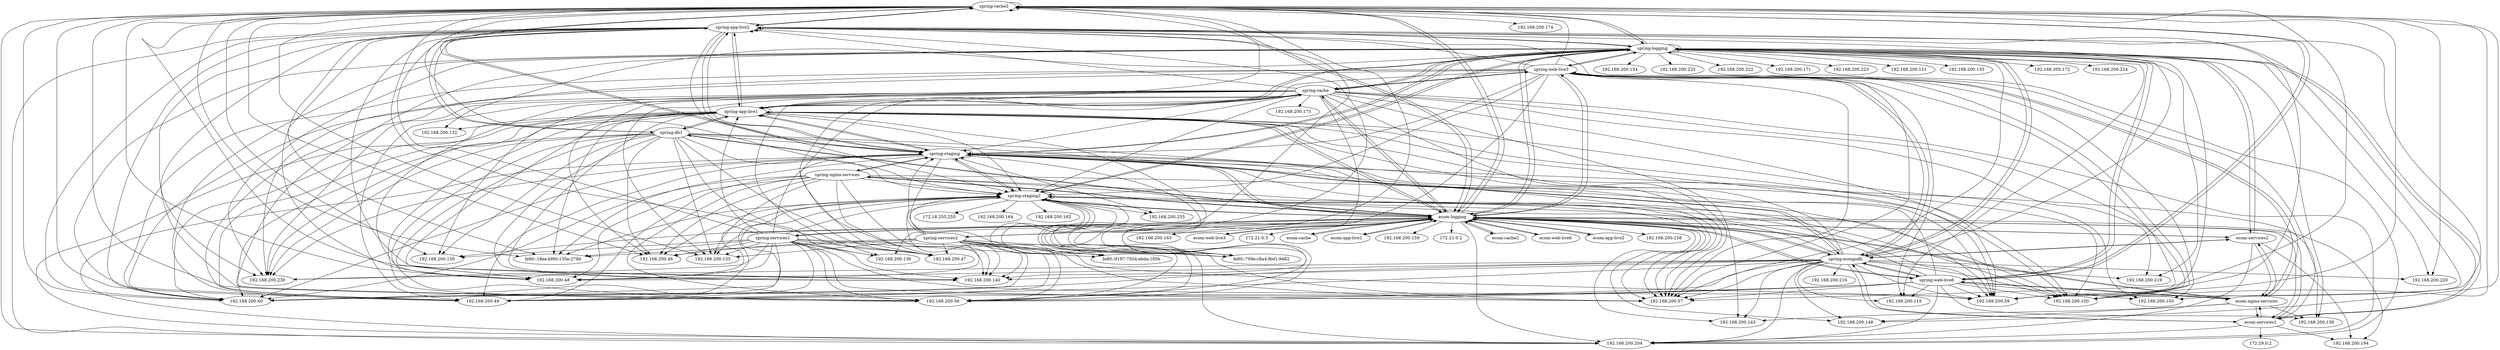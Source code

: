 digraph {
    "6075cc26-5b1b-5f01-f0d8-2a78e139a0d2" [label="spring-cache2"];
    "3f47d593-d7e9-3cfe-9c20-2cbab6d4ee9f" [label="192.168.200.56"];
    "2b09a772-335d-d36b-1cfb-eb75f6c9bea1" [label="spring-app-live2"];
    "f006190f-2fe3-325d-b476-b8f8fcc2a565" [label="192.168.200.255"];
    "51779e09-b9f4-39f8-bdac-6ef70457a9db" [label="fe80::709e:c8a4:fbd1:9482"];
    "45f247d9-44ab-3b7e-bf03-d08d8a673820" [label="192.168.200.48"];
    "28e9f9f4-c9ec-7448-d591-f8fce34086ce" [label="spring-db1"];
    "35b2b94f-41f9-c120-8852-af0665d5b628" [label="spring-cache"];
    "db6f54b2-4997-3991-a6a7-5755e1830d87" [label="192.168.200.136"];
    "8a9cc2d1-bbe3-316e-954d-95e38631147b" [label="192.168.200.172"];
    "f39bf82f-2b3a-38af-80a3-bf1d612bdae2" [label="192.168.200.163"];
    "1274322e-0e34-326b-b412-c089ebb69df5" [label="192.168.200.194"];
    "0add42fd-d09b-13ad-62d0-9d7edf87e7b1" [label="spring-app-live1"];
    "55faca59-16af-34b8-9f0d-882b6531e82d" [label="spring-staging"];
    "c0a8b7dd-cff6-32a8-9897-cbd8832ccf4b" [label="192.168.200.224"];
    "eed02bb4-4409-394d-8b1e-e832e737f578" [label="192.168.200.59"];
    "76ae7be1-8fe5-3a5c-8212-9d4e0dbf5d04" [label="192.168.200.220"];
    "d9bfd1dd-32bf-326a-9de5-ab421346b284" [label="192.168.200.158"];
    "2e36462f-bdd5-3e9e-84e8-c313a4b36397" [label="192.168.200.216"];
    "8834e33c-7196-3992-9756-02672efa0656" [label="192.168.200.57"];
    "f01075a6-a8d8-3618-b8a5-6f6d38087a03" [label="192.168.200.47"];
    "a5a0f816-8cb2-a634-9dc5-6d28dbbef6e3" [label="spring-staging2"];
    "0364c170-4fe9-3125-9787-7a5de7f885a7" [label="192.168.200.204"];
    "dda70a41-0ee2-8e2c-dc15-1a12cd46b7e4" [label="ecom-app-live1"];
    "3509c6bc-b535-a72a-2bc1-f5b585e03063" [label="ecom-cache2"];
    "a819486e-9104-3a88-92e8-8cd3b5cebf12" [label="192.168.200.154"];
    "fd4760d6-baa4-3b27-3bf0-a83174eb5014" [label="spring-web-live6"];
    "d416fa7d-edef-ded2-5074-3244110a5a3d" [label="spring-mongodb"];
    "1c9684d1-cb83-501e-63da-9077e9868a98" [label="spring-services1"];
    "a8b0d58e-1f3d-3d1b-aeef-ee936e6fb28f" [label="192.168.200.100"];
    "e7e0b4f4-6f9d-3794-b3ea-ead7714b5ef5" [label="192.168.200.219"];
    "f336e47b-3756-3659-92a3-397cc96ea59a" [label="172.18.255.255"];
    "5265506b-9df4-3e53-a20b-1a9c33077515" [label="192.168.200.139"];
    "7322758a-2faa-3a7c-bb3a-02b61890f21d" [label="192.168.200.225"];
    "8f5d62ad-fb4f-3cec-af37-0380220ce519" [label="192.168.200.143"];
    "fac11ebb-ad0e-3fc9-87ee-3fd15cfd563b" [label="192.168.200.132"];
    "71d66f34-2bc1-7853-bc9d-0ee87a963264" [label="ecom-web-live6"];
    "0ead0515-5d04-9c5a-9a8d-9724d34882ee" [label="ecom-app-live2"];
    "0ce6cf0b-fe90-35aa-8f77-c1c4bb4454e7" [label="192.168.200.153"];
    "045c74d2-e4f6-6c5d-76fa-a55a3b23be6e" [label="ecom-logging"];
    "e58f73a4-e838-3714-bdf5-902c3be7314f" [label="192.168.200.165"];
    "57c7a022-d777-389a-9545-a67afce9a109" [label="192.168.200.60"];
    "cfb383ee-a284-3103-9979-9c938d2d5184" [label="192.168.200.148"];
    "88244319-ae34-35f7-9021-669952dd9bea" [label="192.168.200.164"];
    "78334682-0244-2adb-6cf2-c243717a3f58" [label="ecom-web-live3"];
    "55fb1cca-a892-30d6-9cbd-fe2ba8961768" [label="192.168.200.105"];
    "2000044d-80c2-fb2f-80a7-30345cea90ff" [label="ecom-services1"];
    "4b7b2204-3c2e-37f8-9b54-d3f35481c90a" [label="192.168.200.140"];
    "a7f47c94-4fa9-3faf-9e48-e0d34bb85ddb" [label="172.21.0.3"];
    "5249aa3e-6d2c-3c87-bd87-eb8a06975813" [label="192.168.200.174"];
    "b110d228-d4c9-667b-c4da-913425b25175" [label="ecom-nginx-services"];
    "c30cd8c9-67c9-3dd2-900c-b46992d98836" [label="192.168.200.222"];
    "d35fe401-f8fc-351f-8a97-14dc3aec899f" [label="192.168.200.173"];
    "31e67c3f-5ae3-3957-8b4a-fc35f3687472" [label="192.168.200.171"];
    "18baf6fc-da70-364f-b75f-471c209db24a" [label="192.168.200.115"];
    "db2c8a48-f6c9-35dc-a917-d27a36bdf498" [label="192.168.200.49"];
    "f6541cc6-8eea-8e2c-d40b-959e18660923" [label="ecom-cache"];
    "2115a1b7-8e36-3a13-a8f8-e38cc6b40c17" [label="fe80::18ee:bf60:135e:278d"];
    "40b13e86-8d85-816d-bbe4-09d223eaf94c" [label="spring-nginx-services"];
    "eebbdbb0-1fdc-7802-8b35-6a5f84699eb5" [label="ecom-services2"];
    "98bc86ae-6dd9-05a0-4119-851e82b84dc2" [label="spring-services2"];
    "31952f38-f6e8-3050-ba22-0de5999a3d76" [label="fe80::9197:7504:ebda:165b"];
    "3426a5be-3ecc-34e3-9ef2-46a169b62782" [label="192.168.200.230"];
    "49b7082d-2dbe-3b97-967f-f87b74a8efc3" [label="192.168.200.223"];
    "5397ac9e-88cd-38d8-ba05-86632c15e05c" [label="192.168.200.151"];
    "f9a93ece-2216-35c8-8a17-a9e245485036" [label="192.168.200.46"];
    "3e89db3d-a960-3119-966a-86502b03cab5" [label="192.168.200.150"];
    "2c68de9a-cfd6-378f-94a9-60e59ace30ea" [label="192.168.200.159"];
    "c2c03682-835a-3dc4-ab28-92a43c7e6c6a" [label="192.168.200.135"];
    "fda7ecc9-eb5f-002d-2d11-eb4ab88ef9e4" [label="spring-logging"];
    "14e7d873-fb5d-3f36-87da-beb93ffa1169" [label="172.29.0.2"];
    "2c22b189-ed70-9ad1-b758-54bd5b1aef4b" [label="spring-web-live3"];
    "db31c3b0-ccbb-3c57-9162-c99c54a68c08" [label="172.21.0.2"];
    "2c22b189-ed70-9ad1-b758-54bd5b1aef4b" -> "a8b0d58e-1f3d-3d1b-aeef-ee936e6fb28f";
    "35b2b94f-41f9-c120-8852-af0665d5b628" -> "a8b0d58e-1f3d-3d1b-aeef-ee936e6fb28f";
    "045c74d2-e4f6-6c5d-76fa-a55a3b23be6e" -> "1c9684d1-cb83-501e-63da-9077e9868a98";
    "045c74d2-e4f6-6c5d-76fa-a55a3b23be6e" -> "55faca59-16af-34b8-9f0d-882b6531e82d";
    "fd4760d6-baa4-3b27-3bf0-a83174eb5014" -> "eed02bb4-4409-394d-8b1e-e832e737f578";
    "98bc86ae-6dd9-05a0-4119-851e82b84dc2" -> "51779e09-b9f4-39f8-bdac-6ef70457a9db";
    "d416fa7d-edef-ded2-5074-3244110a5a3d" -> "cfb383ee-a284-3103-9979-9c938d2d5184";
    "2c22b189-ed70-9ad1-b758-54bd5b1aef4b" -> "57c7a022-d777-389a-9545-a67afce9a109";
    "40b13e86-8d85-816d-bbe4-09d223eaf94c" -> "a8b0d58e-1f3d-3d1b-aeef-ee936e6fb28f";
    "6075cc26-5b1b-5f01-f0d8-2a78e139a0d2" -> "4b7b2204-3c2e-37f8-9b54-d3f35481c90a";
    "2c22b189-ed70-9ad1-b758-54bd5b1aef4b" -> "b110d228-d4c9-667b-c4da-913425b25175";
    "a5a0f816-8cb2-a634-9dc5-6d28dbbef6e3" -> "57c7a022-d777-389a-9545-a67afce9a109";
    "0add42fd-d09b-13ad-62d0-9d7edf87e7b1" -> "fac11ebb-ad0e-3fc9-87ee-3fd15cfd563b";
    "045c74d2-e4f6-6c5d-76fa-a55a3b23be6e" -> "fd4760d6-baa4-3b27-3bf0-a83174eb5014";
    "2000044d-80c2-fb2f-80a7-30345cea90ff" -> "fda7ecc9-eb5f-002d-2d11-eb4ab88ef9e4";
    "d416fa7d-edef-ded2-5074-3244110a5a3d" -> "a8b0d58e-1f3d-3d1b-aeef-ee936e6fb28f";
    "1c9684d1-cb83-501e-63da-9077e9868a98" -> "0add42fd-d09b-13ad-62d0-9d7edf87e7b1";
    "a5a0f816-8cb2-a634-9dc5-6d28dbbef6e3" -> "31952f38-f6e8-3050-ba22-0de5999a3d76";
    "d416fa7d-edef-ded2-5074-3244110a5a3d" -> "045c74d2-e4f6-6c5d-76fa-a55a3b23be6e";
    "98bc86ae-6dd9-05a0-4119-851e82b84dc2" -> "2115a1b7-8e36-3a13-a8f8-e38cc6b40c17";
    "0add42fd-d09b-13ad-62d0-9d7edf87e7b1" -> "28e9f9f4-c9ec-7448-d591-f8fce34086ce";
    "fda7ecc9-eb5f-002d-2d11-eb4ab88ef9e4" -> "fda7ecc9-eb5f-002d-2d11-eb4ab88ef9e4";
    "fda7ecc9-eb5f-002d-2d11-eb4ab88ef9e4" -> "d416fa7d-edef-ded2-5074-3244110a5a3d";
    "98bc86ae-6dd9-05a0-4119-851e82b84dc2" -> "0ce6cf0b-fe90-35aa-8f77-c1c4bb4454e7";
    "0add42fd-d09b-13ad-62d0-9d7edf87e7b1" -> "8834e33c-7196-3992-9756-02672efa0656";
    "fd4760d6-baa4-3b27-3bf0-a83174eb5014" -> "a5a0f816-8cb2-a634-9dc5-6d28dbbef6e3";
    "a5a0f816-8cb2-a634-9dc5-6d28dbbef6e3" -> "0364c170-4fe9-3125-9787-7a5de7f885a7";
    "045c74d2-e4f6-6c5d-76fa-a55a3b23be6e" -> "3509c6bc-b535-a72a-2bc1-f5b585e03063";
    "35b2b94f-41f9-c120-8852-af0665d5b628" -> "2b09a772-335d-d36b-1cfb-eb75f6c9bea1";
    "d416fa7d-edef-ded2-5074-3244110a5a3d" -> "2e36462f-bdd5-3e9e-84e8-c313a4b36397";
    "fda7ecc9-eb5f-002d-2d11-eb4ab88ef9e4" -> "fac11ebb-ad0e-3fc9-87ee-3fd15cfd563b";
    "40b13e86-8d85-816d-bbe4-09d223eaf94c" -> "57c7a022-d777-389a-9545-a67afce9a109";
    "6075cc26-5b1b-5f01-f0d8-2a78e139a0d2" -> "0ce6cf0b-fe90-35aa-8f77-c1c4bb4454e7";
    "045c74d2-e4f6-6c5d-76fa-a55a3b23be6e" -> "2c68de9a-cfd6-378f-94a9-60e59ace30ea";
    "d416fa7d-edef-ded2-5074-3244110a5a3d" -> "8834e33c-7196-3992-9756-02672efa0656";
    "28e9f9f4-c9ec-7448-d591-f8fce34086ce" -> "4b7b2204-3c2e-37f8-9b54-d3f35481c90a";
    "045c74d2-e4f6-6c5d-76fa-a55a3b23be6e" -> "db31c3b0-ccbb-3c57-9162-c99c54a68c08";
    "1c9684d1-cb83-501e-63da-9077e9868a98" -> "3f47d593-d7e9-3cfe-9c20-2cbab6d4ee9f";
    "35b2b94f-41f9-c120-8852-af0665d5b628" -> "db2c8a48-f6c9-35dc-a917-d27a36bdf498";
    "28e9f9f4-c9ec-7448-d591-f8fce34086ce" -> "57c7a022-d777-389a-9545-a67afce9a109";
    "fd4760d6-baa4-3b27-3bf0-a83174eb5014" -> "6075cc26-5b1b-5f01-f0d8-2a78e139a0d2";
    "28e9f9f4-c9ec-7448-d591-f8fce34086ce" -> "a5a0f816-8cb2-a634-9dc5-6d28dbbef6e3";
    "55faca59-16af-34b8-9f0d-882b6531e82d" -> "2b09a772-335d-d36b-1cfb-eb75f6c9bea1";
    "2b09a772-335d-d36b-1cfb-eb75f6c9bea1" -> "45f247d9-44ab-3b7e-bf03-d08d8a673820";
    "98bc86ae-6dd9-05a0-4119-851e82b84dc2" -> "db2c8a48-f6c9-35dc-a917-d27a36bdf498";
    "55faca59-16af-34b8-9f0d-882b6531e82d" -> "eed02bb4-4409-394d-8b1e-e832e737f578";
    "55faca59-16af-34b8-9f0d-882b6531e82d" -> "0add42fd-d09b-13ad-62d0-9d7edf87e7b1";
    "b110d228-d4c9-667b-c4da-913425b25175" -> "eebbdbb0-1fdc-7802-8b35-6a5f84699eb5";
    "2000044d-80c2-fb2f-80a7-30345cea90ff" -> "b110d228-d4c9-667b-c4da-913425b25175";
    "55faca59-16af-34b8-9f0d-882b6531e82d" -> "045c74d2-e4f6-6c5d-76fa-a55a3b23be6e";
    "2c22b189-ed70-9ad1-b758-54bd5b1aef4b" -> "18baf6fc-da70-364f-b75f-471c209db24a";
    "fda7ecc9-eb5f-002d-2d11-eb4ab88ef9e4" -> "55faca59-16af-34b8-9f0d-882b6531e82d";
    "2b09a772-335d-d36b-1cfb-eb75f6c9bea1" -> "2b09a772-335d-d36b-1cfb-eb75f6c9bea1";
    "55faca59-16af-34b8-9f0d-882b6531e82d" -> "a5a0f816-8cb2-a634-9dc5-6d28dbbef6e3";
    "55faca59-16af-34b8-9f0d-882b6531e82d" -> "d416fa7d-edef-ded2-5074-3244110a5a3d";
    "fda7ecc9-eb5f-002d-2d11-eb4ab88ef9e4" -> "31e67c3f-5ae3-3957-8b4a-fc35f3687472";
    "55faca59-16af-34b8-9f0d-882b6531e82d" -> "2000044d-80c2-fb2f-80a7-30345cea90ff";
    "35b2b94f-41f9-c120-8852-af0665d5b628" -> "d35fe401-f8fc-351f-8a97-14dc3aec899f";
    "2c22b189-ed70-9ad1-b758-54bd5b1aef4b" -> "35b2b94f-41f9-c120-8852-af0665d5b628";
    "fd4760d6-baa4-3b27-3bf0-a83174eb5014" -> "b110d228-d4c9-667b-c4da-913425b25175";
    "2b09a772-335d-d36b-1cfb-eb75f6c9bea1" -> "0364c170-4fe9-3125-9787-7a5de7f885a7";
    "35b2b94f-41f9-c120-8852-af0665d5b628" -> "a5a0f816-8cb2-a634-9dc5-6d28dbbef6e3";
    "fda7ecc9-eb5f-002d-2d11-eb4ab88ef9e4" -> "fd4760d6-baa4-3b27-3bf0-a83174eb5014";
    "a5a0f816-8cb2-a634-9dc5-6d28dbbef6e3" -> "fda7ecc9-eb5f-002d-2d11-eb4ab88ef9e4";
    "0add42fd-d09b-13ad-62d0-9d7edf87e7b1" -> "0364c170-4fe9-3125-9787-7a5de7f885a7";
    "28e9f9f4-c9ec-7448-d591-f8fce34086ce" -> "3426a5be-3ecc-34e3-9ef2-46a169b62782";
    "2b09a772-335d-d36b-1cfb-eb75f6c9bea1" -> "2115a1b7-8e36-3a13-a8f8-e38cc6b40c17";
    "78334682-0244-2adb-6cf2-c243717a3f58" -> "045c74d2-e4f6-6c5d-76fa-a55a3b23be6e";
    "6075cc26-5b1b-5f01-f0d8-2a78e139a0d2" -> "2b09a772-335d-d36b-1cfb-eb75f6c9bea1";
    "fda7ecc9-eb5f-002d-2d11-eb4ab88ef9e4" -> "5397ac9e-88cd-38d8-ba05-86632c15e05c";
    "2c22b189-ed70-9ad1-b758-54bd5b1aef4b" -> "6075cc26-5b1b-5f01-f0d8-2a78e139a0d2";
    "6075cc26-5b1b-5f01-f0d8-2a78e139a0d2" -> "5249aa3e-6d2c-3c87-bd87-eb8a06975813";
    "55faca59-16af-34b8-9f0d-882b6531e82d" -> "6075cc26-5b1b-5f01-f0d8-2a78e139a0d2";
    "fd4760d6-baa4-3b27-3bf0-a83174eb5014" -> "045c74d2-e4f6-6c5d-76fa-a55a3b23be6e";
    "2b09a772-335d-d36b-1cfb-eb75f6c9bea1" -> "6075cc26-5b1b-5f01-f0d8-2a78e139a0d2";
    "2b09a772-335d-d36b-1cfb-eb75f6c9bea1" -> "db2c8a48-f6c9-35dc-a917-d27a36bdf498";
    "fd4760d6-baa4-3b27-3bf0-a83174eb5014" -> "a8b0d58e-1f3d-3d1b-aeef-ee936e6fb28f";
    "1c9684d1-cb83-501e-63da-9077e9868a98" -> "2115a1b7-8e36-3a13-a8f8-e38cc6b40c17";
    "d416fa7d-edef-ded2-5074-3244110a5a3d" -> "4b7b2204-3c2e-37f8-9b54-d3f35481c90a";
    "eebbdbb0-1fdc-7802-8b35-6a5f84699eb5" -> "1274322e-0e34-326b-b412-c089ebb69df5";
    "1c9684d1-cb83-501e-63da-9077e9868a98" -> "0ce6cf0b-fe90-35aa-8f77-c1c4bb4454e7";
    "a5a0f816-8cb2-a634-9dc5-6d28dbbef6e3" -> "88244319-ae34-35f7-9021-669952dd9bea";
    "fda7ecc9-eb5f-002d-2d11-eb4ab88ef9e4" -> "6075cc26-5b1b-5f01-f0d8-2a78e139a0d2";
    "2000044d-80c2-fb2f-80a7-30345cea90ff" -> "0364c170-4fe9-3125-9787-7a5de7f885a7";
    "35b2b94f-41f9-c120-8852-af0665d5b628" -> "e7e0b4f4-6f9d-3794-b3ea-ead7714b5ef5";
    "1c9684d1-cb83-501e-63da-9077e9868a98" -> "4b7b2204-3c2e-37f8-9b54-d3f35481c90a";
    "40b13e86-8d85-816d-bbe4-09d223eaf94c" -> "f01075a6-a8d8-3618-b8a5-6f6d38087a03";
    "d416fa7d-edef-ded2-5074-3244110a5a3d" -> "a5a0f816-8cb2-a634-9dc5-6d28dbbef6e3";
    "045c74d2-e4f6-6c5d-76fa-a55a3b23be6e" -> "0ead0515-5d04-9c5a-9a8d-9724d34882ee";
    "35b2b94f-41f9-c120-8852-af0665d5b628" -> "f9a93ece-2216-35c8-8a17-a9e245485036";
    "d416fa7d-edef-ded2-5074-3244110a5a3d" -> "3426a5be-3ecc-34e3-9ef2-46a169b62782";
    "6075cc26-5b1b-5f01-f0d8-2a78e139a0d2" -> "f9a93ece-2216-35c8-8a17-a9e245485036";
    "0add42fd-d09b-13ad-62d0-9d7edf87e7b1" -> "55faca59-16af-34b8-9f0d-882b6531e82d";
    "2c22b189-ed70-9ad1-b758-54bd5b1aef4b" -> "eed02bb4-4409-394d-8b1e-e832e737f578";
    "98bc86ae-6dd9-05a0-4119-851e82b84dc2" -> "3f47d593-d7e9-3cfe-9c20-2cbab6d4ee9f";
    "35b2b94f-41f9-c120-8852-af0665d5b628" -> "3426a5be-3ecc-34e3-9ef2-46a169b62782";
    "fd4760d6-baa4-3b27-3bf0-a83174eb5014" -> "fda7ecc9-eb5f-002d-2d11-eb4ab88ef9e4";
    "55faca59-16af-34b8-9f0d-882b6531e82d" -> "fda7ecc9-eb5f-002d-2d11-eb4ab88ef9e4";
    "28e9f9f4-c9ec-7448-d591-f8fce34086ce" -> "0ce6cf0b-fe90-35aa-8f77-c1c4bb4454e7";
    "28e9f9f4-c9ec-7448-d591-f8fce34086ce" -> "f9a93ece-2216-35c8-8a17-a9e245485036";
    "045c74d2-e4f6-6c5d-76fa-a55a3b23be6e" -> "28e9f9f4-c9ec-7448-d591-f8fce34086ce";
    "55faca59-16af-34b8-9f0d-882b6531e82d" -> "f006190f-2fe3-325d-b476-b8f8fcc2a565";
    "2000044d-80c2-fb2f-80a7-30345cea90ff" -> "1274322e-0e34-326b-b412-c089ebb69df5";
    "2b09a772-335d-d36b-1cfb-eb75f6c9bea1" -> "57c7a022-d777-389a-9545-a67afce9a109";
    "2b09a772-335d-d36b-1cfb-eb75f6c9bea1" -> "55faca59-16af-34b8-9f0d-882b6531e82d";
    "d416fa7d-edef-ded2-5074-3244110a5a3d" -> "0364c170-4fe9-3125-9787-7a5de7f885a7";
    "d416fa7d-edef-ded2-5074-3244110a5a3d" -> "57c7a022-d777-389a-9545-a67afce9a109";
    "a5a0f816-8cb2-a634-9dc5-6d28dbbef6e3" -> "f9a93ece-2216-35c8-8a17-a9e245485036";
    "35b2b94f-41f9-c120-8852-af0665d5b628" -> "2c22b189-ed70-9ad1-b758-54bd5b1aef4b";
    "1c9684d1-cb83-501e-63da-9077e9868a98" -> "a5a0f816-8cb2-a634-9dc5-6d28dbbef6e3";
    "fda7ecc9-eb5f-002d-2d11-eb4ab88ef9e4" -> "2000044d-80c2-fb2f-80a7-30345cea90ff";
    "6075cc26-5b1b-5f01-f0d8-2a78e139a0d2" -> "3e89db3d-a960-3119-966a-86502b03cab5";
    "40b13e86-8d85-816d-bbe4-09d223eaf94c" -> "045c74d2-e4f6-6c5d-76fa-a55a3b23be6e";
    "a5a0f816-8cb2-a634-9dc5-6d28dbbef6e3" -> "51779e09-b9f4-39f8-bdac-6ef70457a9db";
    "d416fa7d-edef-ded2-5074-3244110a5a3d" -> "fda7ecc9-eb5f-002d-2d11-eb4ab88ef9e4";
    "dda70a41-0ee2-8e2c-dc15-1a12cd46b7e4" -> "045c74d2-e4f6-6c5d-76fa-a55a3b23be6e";
    "55faca59-16af-34b8-9f0d-882b6531e82d" -> "0364c170-4fe9-3125-9787-7a5de7f885a7";
    "a5a0f816-8cb2-a634-9dc5-6d28dbbef6e3" -> "45f247d9-44ab-3b7e-bf03-d08d8a673820";
    "1c9684d1-cb83-501e-63da-9077e9868a98" -> "8834e33c-7196-3992-9756-02672efa0656";
    "1c9684d1-cb83-501e-63da-9077e9868a98" -> "2b09a772-335d-d36b-1cfb-eb75f6c9bea1";
    "d416fa7d-edef-ded2-5074-3244110a5a3d" -> "2000044d-80c2-fb2f-80a7-30345cea90ff";
    "40b13e86-8d85-816d-bbe4-09d223eaf94c" -> "3f47d593-d7e9-3cfe-9c20-2cbab6d4ee9f";
    "0add42fd-d09b-13ad-62d0-9d7edf87e7b1" -> "35b2b94f-41f9-c120-8852-af0665d5b628";
    "6075cc26-5b1b-5f01-f0d8-2a78e139a0d2" -> "55faca59-16af-34b8-9f0d-882b6531e82d";
    "98bc86ae-6dd9-05a0-4119-851e82b84dc2" -> "eed02bb4-4409-394d-8b1e-e832e737f578";
    "fd4760d6-baa4-3b27-3bf0-a83174eb5014" -> "18baf6fc-da70-364f-b75f-471c209db24a";
    "98bc86ae-6dd9-05a0-4119-851e82b84dc2" -> "4b7b2204-3c2e-37f8-9b54-d3f35481c90a";
    "2c22b189-ed70-9ad1-b758-54bd5b1aef4b" -> "a5a0f816-8cb2-a634-9dc5-6d28dbbef6e3";
    "1c9684d1-cb83-501e-63da-9077e9868a98" -> "51779e09-b9f4-39f8-bdac-6ef70457a9db";
    "1c9684d1-cb83-501e-63da-9077e9868a98" -> "45f247d9-44ab-3b7e-bf03-d08d8a673820";
    "40b13e86-8d85-816d-bbe4-09d223eaf94c" -> "0ce6cf0b-fe90-35aa-8f77-c1c4bb4454e7";
    "fd4760d6-baa4-3b27-3bf0-a83174eb5014" -> "d416fa7d-edef-ded2-5074-3244110a5a3d";
    "2c22b189-ed70-9ad1-b758-54bd5b1aef4b" -> "045c74d2-e4f6-6c5d-76fa-a55a3b23be6e";
    "35b2b94f-41f9-c120-8852-af0665d5b628" -> "045c74d2-e4f6-6c5d-76fa-a55a3b23be6e";
    "d416fa7d-edef-ded2-5074-3244110a5a3d" -> "0add42fd-d09b-13ad-62d0-9d7edf87e7b1";
    "40b13e86-8d85-816d-bbe4-09d223eaf94c" -> "45f247d9-44ab-3b7e-bf03-d08d8a673820";
    "a5a0f816-8cb2-a634-9dc5-6d28dbbef6e3" -> "eed02bb4-4409-394d-8b1e-e832e737f578";
    "fda7ecc9-eb5f-002d-2d11-eb4ab88ef9e4" -> "2c22b189-ed70-9ad1-b758-54bd5b1aef4b";
    "0add42fd-d09b-13ad-62d0-9d7edf87e7b1" -> "2b09a772-335d-d36b-1cfb-eb75f6c9bea1";
    "6075cc26-5b1b-5f01-f0d8-2a78e139a0d2" -> "a5a0f816-8cb2-a634-9dc5-6d28dbbef6e3";
    "2c22b189-ed70-9ad1-b758-54bd5b1aef4b" -> "55faca59-16af-34b8-9f0d-882b6531e82d";
    "0add42fd-d09b-13ad-62d0-9d7edf87e7b1" -> "51779e09-b9f4-39f8-bdac-6ef70457a9db";
    "40b13e86-8d85-816d-bbe4-09d223eaf94c" -> "db2c8a48-f6c9-35dc-a917-d27a36bdf498";
    "1c9684d1-cb83-501e-63da-9077e9868a98" -> "55faca59-16af-34b8-9f0d-882b6531e82d";
    "40b13e86-8d85-816d-bbe4-09d223eaf94c" -> "8834e33c-7196-3992-9756-02672efa0656";
    "045c74d2-e4f6-6c5d-76fa-a55a3b23be6e" -> "cfb383ee-a284-3103-9979-9c938d2d5184";
    "98bc86ae-6dd9-05a0-4119-851e82b84dc2" -> "57c7a022-d777-389a-9545-a67afce9a109";
    "b110d228-d4c9-667b-c4da-913425b25175" -> "2c22b189-ed70-9ad1-b758-54bd5b1aef4b";
    "71d66f34-2bc1-7853-bc9d-0ee87a963264" -> "045c74d2-e4f6-6c5d-76fa-a55a3b23be6e";
    "40b13e86-8d85-816d-bbe4-09d223eaf94c" -> "f9a93ece-2216-35c8-8a17-a9e245485036";
    "eebbdbb0-1fdc-7802-8b35-6a5f84699eb5" -> "fda7ecc9-eb5f-002d-2d11-eb4ab88ef9e4";
    "2c22b189-ed70-9ad1-b758-54bd5b1aef4b" -> "d416fa7d-edef-ded2-5074-3244110a5a3d";
    "0add42fd-d09b-13ad-62d0-9d7edf87e7b1" -> "045c74d2-e4f6-6c5d-76fa-a55a3b23be6e";
    "fd4760d6-baa4-3b27-3bf0-a83174eb5014" -> "3f47d593-d7e9-3cfe-9c20-2cbab6d4ee9f";
    "6075cc26-5b1b-5f01-f0d8-2a78e139a0d2" -> "51779e09-b9f4-39f8-bdac-6ef70457a9db";
    "1c9684d1-cb83-501e-63da-9077e9868a98" -> "f01075a6-a8d8-3618-b8a5-6f6d38087a03";
    "fda7ecc9-eb5f-002d-2d11-eb4ab88ef9e4" -> "e7e0b4f4-6f9d-3794-b3ea-ead7714b5ef5";
    "fda7ecc9-eb5f-002d-2d11-eb4ab88ef9e4" -> "eed02bb4-4409-394d-8b1e-e832e737f578";
    "35b2b94f-41f9-c120-8852-af0665d5b628" -> "db6f54b2-4997-3991-a6a7-5755e1830d87";
    "35b2b94f-41f9-c120-8852-af0665d5b628" -> "0add42fd-d09b-13ad-62d0-9d7edf87e7b1";
    "40b13e86-8d85-816d-bbe4-09d223eaf94c" -> "4b7b2204-3c2e-37f8-9b54-d3f35481c90a";
    "d416fa7d-edef-ded2-5074-3244110a5a3d" -> "db2c8a48-f6c9-35dc-a917-d27a36bdf498";
    "28e9f9f4-c9ec-7448-d591-f8fce34086ce" -> "3e89db3d-a960-3119-966a-86502b03cab5";
    "045c74d2-e4f6-6c5d-76fa-a55a3b23be6e" -> "0364c170-4fe9-3125-9787-7a5de7f885a7";
    "40b13e86-8d85-816d-bbe4-09d223eaf94c" -> "55faca59-16af-34b8-9f0d-882b6531e82d";
    "2b09a772-335d-d36b-1cfb-eb75f6c9bea1" -> "0add42fd-d09b-13ad-62d0-9d7edf87e7b1";
    "35b2b94f-41f9-c120-8852-af0665d5b628" -> "45f247d9-44ab-3b7e-bf03-d08d8a673820";
    "2000044d-80c2-fb2f-80a7-30345cea90ff" -> "045c74d2-e4f6-6c5d-76fa-a55a3b23be6e";
    "d416fa7d-edef-ded2-5074-3244110a5a3d" -> "fd4760d6-baa4-3b27-3bf0-a83174eb5014";
    "d416fa7d-edef-ded2-5074-3244110a5a3d" -> "18baf6fc-da70-364f-b75f-471c209db24a";
    "fda7ecc9-eb5f-002d-2d11-eb4ab88ef9e4" -> "db2c8a48-f6c9-35dc-a917-d27a36bdf498";
    "fda7ecc9-eb5f-002d-2d11-eb4ab88ef9e4" -> "2b09a772-335d-d36b-1cfb-eb75f6c9bea1";
    "045c74d2-e4f6-6c5d-76fa-a55a3b23be6e" -> "dda70a41-0ee2-8e2c-dc15-1a12cd46b7e4";
    "045c74d2-e4f6-6c5d-76fa-a55a3b23be6e" -> "045c74d2-e4f6-6c5d-76fa-a55a3b23be6e";
    "6075cc26-5b1b-5f01-f0d8-2a78e139a0d2" -> "45f247d9-44ab-3b7e-bf03-d08d8a673820";
    "045c74d2-e4f6-6c5d-76fa-a55a3b23be6e" -> "eebbdbb0-1fdc-7802-8b35-6a5f84699eb5";
    "35b2b94f-41f9-c120-8852-af0665d5b628" -> "3e89db3d-a960-3119-966a-86502b03cab5";
    "045c74d2-e4f6-6c5d-76fa-a55a3b23be6e" -> "d9bfd1dd-32bf-326a-9de5-ab421346b284";
    "1c9684d1-cb83-501e-63da-9077e9868a98" -> "3426a5be-3ecc-34e3-9ef2-46a169b62782";
    "98bc86ae-6dd9-05a0-4119-851e82b84dc2" -> "31952f38-f6e8-3050-ba22-0de5999a3d76";
    "6075cc26-5b1b-5f01-f0d8-2a78e139a0d2" -> "3f47d593-d7e9-3cfe-9c20-2cbab6d4ee9f";
    "2b09a772-335d-d36b-1cfb-eb75f6c9bea1" -> "045c74d2-e4f6-6c5d-76fa-a55a3b23be6e";
    "2b09a772-335d-d36b-1cfb-eb75f6c9bea1" -> "3426a5be-3ecc-34e3-9ef2-46a169b62782";
    "d416fa7d-edef-ded2-5074-3244110a5a3d" -> "3f47d593-d7e9-3cfe-9c20-2cbab6d4ee9f";
    "045c74d2-e4f6-6c5d-76fa-a55a3b23be6e" -> "f6541cc6-8eea-8e2c-d40b-959e18660923";
    "fda7ecc9-eb5f-002d-2d11-eb4ab88ef9e4" -> "045c74d2-e4f6-6c5d-76fa-a55a3b23be6e";
    "28e9f9f4-c9ec-7448-d591-f8fce34086ce" -> "db6f54b2-4997-3991-a6a7-5755e1830d87";
    "1c9684d1-cb83-501e-63da-9077e9868a98" -> "db6f54b2-4997-3991-a6a7-5755e1830d87";
    "2c22b189-ed70-9ad1-b758-54bd5b1aef4b" -> "db2c8a48-f6c9-35dc-a917-d27a36bdf498";
    "eebbdbb0-1fdc-7802-8b35-6a5f84699eb5" -> "0364c170-4fe9-3125-9787-7a5de7f885a7";
    "a5a0f816-8cb2-a634-9dc5-6d28dbbef6e3" -> "3f47d593-d7e9-3cfe-9c20-2cbab6d4ee9f";
    "fda7ecc9-eb5f-002d-2d11-eb4ab88ef9e4" -> "eebbdbb0-1fdc-7802-8b35-6a5f84699eb5";
    "045c74d2-e4f6-6c5d-76fa-a55a3b23be6e" -> "78334682-0244-2adb-6cf2-c243717a3f58";
    "6075cc26-5b1b-5f01-f0d8-2a78e139a0d2" -> "db2c8a48-f6c9-35dc-a917-d27a36bdf498";
    "2b09a772-335d-d36b-1cfb-eb75f6c9bea1" -> "4b7b2204-3c2e-37f8-9b54-d3f35481c90a";
    "0add42fd-d09b-13ad-62d0-9d7edf87e7b1" -> "3f47d593-d7e9-3cfe-9c20-2cbab6d4ee9f";
    "fda7ecc9-eb5f-002d-2d11-eb4ab88ef9e4" -> "c0a8b7dd-cff6-32a8-9897-cbd8832ccf4b";
    "1c9684d1-cb83-501e-63da-9077e9868a98" -> "57c7a022-d777-389a-9545-a67afce9a109";
    "0add42fd-d09b-13ad-62d0-9d7edf87e7b1" -> "a8b0d58e-1f3d-3d1b-aeef-ee936e6fb28f";
    "2c22b189-ed70-9ad1-b758-54bd5b1aef4b" -> "8834e33c-7196-3992-9756-02672efa0656";
    "2b09a772-335d-d36b-1cfb-eb75f6c9bea1" -> "eed02bb4-4409-394d-8b1e-e832e737f578";
    "a5a0f816-8cb2-a634-9dc5-6d28dbbef6e3" -> "2115a1b7-8e36-3a13-a8f8-e38cc6b40c17";
    "1c9684d1-cb83-501e-63da-9077e9868a98" -> "045c74d2-e4f6-6c5d-76fa-a55a3b23be6e";
    "fd4760d6-baa4-3b27-3bf0-a83174eb5014" -> "57c7a022-d777-389a-9545-a67afce9a109";
    "045c74d2-e4f6-6c5d-76fa-a55a3b23be6e" -> "0add42fd-d09b-13ad-62d0-9d7edf87e7b1";
    "6075cc26-5b1b-5f01-f0d8-2a78e139a0d2" -> "2115a1b7-8e36-3a13-a8f8-e38cc6b40c17";
    "045c74d2-e4f6-6c5d-76fa-a55a3b23be6e" -> "0ce6cf0b-fe90-35aa-8f77-c1c4bb4454e7";
    "6075cc26-5b1b-5f01-f0d8-2a78e139a0d2" -> "f01075a6-a8d8-3618-b8a5-6f6d38087a03";
    "d416fa7d-edef-ded2-5074-3244110a5a3d" -> "8f5d62ad-fb4f-3cec-af37-0380220ce519";
    "35b2b94f-41f9-c120-8852-af0665d5b628" -> "0ce6cf0b-fe90-35aa-8f77-c1c4bb4454e7";
    "35b2b94f-41f9-c120-8852-af0665d5b628" -> "0364c170-4fe9-3125-9787-7a5de7f885a7";
    "fda7ecc9-eb5f-002d-2d11-eb4ab88ef9e4" -> "35b2b94f-41f9-c120-8852-af0665d5b628";
    "b110d228-d4c9-667b-c4da-913425b25175" -> "fd4760d6-baa4-3b27-3bf0-a83174eb5014";
    "55faca59-16af-34b8-9f0d-882b6531e82d" -> "db2c8a48-f6c9-35dc-a917-d27a36bdf498";
    "55faca59-16af-34b8-9f0d-882b6531e82d" -> "57c7a022-d777-389a-9545-a67afce9a109";
    "fda7ecc9-eb5f-002d-2d11-eb4ab88ef9e4" -> "8a9cc2d1-bbe3-316e-954d-95e38631147b";
    "d416fa7d-edef-ded2-5074-3244110a5a3d" -> "2b09a772-335d-d36b-1cfb-eb75f6c9bea1";
    "28e9f9f4-c9ec-7448-d591-f8fce34086ce" -> "f01075a6-a8d8-3618-b8a5-6f6d38087a03";
    "a5a0f816-8cb2-a634-9dc5-6d28dbbef6e3" -> "f39bf82f-2b3a-38af-80a3-bf1d612bdae2";
    "a5a0f816-8cb2-a634-9dc5-6d28dbbef6e3" -> "f006190f-2fe3-325d-b476-b8f8fcc2a565";
    "35b2b94f-41f9-c120-8852-af0665d5b628" -> "fda7ecc9-eb5f-002d-2d11-eb4ab88ef9e4";
    "b110d228-d4c9-667b-c4da-913425b25175" -> "2000044d-80c2-fb2f-80a7-30345cea90ff";
    "2b09a772-335d-d36b-1cfb-eb75f6c9bea1" -> "a8b0d58e-1f3d-3d1b-aeef-ee936e6fb28f";
    "a5a0f816-8cb2-a634-9dc5-6d28dbbef6e3" -> "db2c8a48-f6c9-35dc-a917-d27a36bdf498";
    "045c74d2-e4f6-6c5d-76fa-a55a3b23be6e" -> "a7f47c94-4fa9-3faf-9e48-e0d34bb85ddb";
    "eebbdbb0-1fdc-7802-8b35-6a5f84699eb5" -> "b110d228-d4c9-667b-c4da-913425b25175";
    "40b13e86-8d85-816d-bbe4-09d223eaf94c" -> "a5a0f816-8cb2-a634-9dc5-6d28dbbef6e3";
    "6075cc26-5b1b-5f01-f0d8-2a78e139a0d2" -> "57c7a022-d777-389a-9545-a67afce9a109";
    "0add42fd-d09b-13ad-62d0-9d7edf87e7b1" -> "eed02bb4-4409-394d-8b1e-e832e737f578";
    "045c74d2-e4f6-6c5d-76fa-a55a3b23be6e" -> "98bc86ae-6dd9-05a0-4119-851e82b84dc2";
    "2b09a772-335d-d36b-1cfb-eb75f6c9bea1" -> "fda7ecc9-eb5f-002d-2d11-eb4ab88ef9e4";
    "2c22b189-ed70-9ad1-b758-54bd5b1aef4b" -> "3426a5be-3ecc-34e3-9ef2-46a169b62782";
    "28e9f9f4-c9ec-7448-d591-f8fce34086ce" -> "3f47d593-d7e9-3cfe-9c20-2cbab6d4ee9f";
    "6075cc26-5b1b-5f01-f0d8-2a78e139a0d2" -> "a8b0d58e-1f3d-3d1b-aeef-ee936e6fb28f";
    "28e9f9f4-c9ec-7448-d591-f8fce34086ce" -> "0add42fd-d09b-13ad-62d0-9d7edf87e7b1";
    "6075cc26-5b1b-5f01-f0d8-2a78e139a0d2" -> "31952f38-f6e8-3050-ba22-0de5999a3d76";
    "b110d228-d4c9-667b-c4da-913425b25175" -> "cfb383ee-a284-3103-9979-9c938d2d5184";
    "6075cc26-5b1b-5f01-f0d8-2a78e139a0d2" -> "fd4760d6-baa4-3b27-3bf0-a83174eb5014";
    "28e9f9f4-c9ec-7448-d591-f8fce34086ce" -> "8834e33c-7196-3992-9756-02672efa0656";
    "2000044d-80c2-fb2f-80a7-30345cea90ff" -> "d416fa7d-edef-ded2-5074-3244110a5a3d";
    "045c74d2-e4f6-6c5d-76fa-a55a3b23be6e" -> "71d66f34-2bc1-7853-bc9d-0ee87a963264";
    "0add42fd-d09b-13ad-62d0-9d7edf87e7b1" -> "4b7b2204-3c2e-37f8-9b54-d3f35481c90a";
    "b110d228-d4c9-667b-c4da-913425b25175" -> "5265506b-9df4-3e53-a20b-1a9c33077515";
    "1c9684d1-cb83-501e-63da-9077e9868a98" -> "3e89db3d-a960-3119-966a-86502b03cab5";
    "98bc86ae-6dd9-05a0-4119-851e82b84dc2" -> "8834e33c-7196-3992-9756-02672efa0656";
    "fd4760d6-baa4-3b27-3bf0-a83174eb5014" -> "db2c8a48-f6c9-35dc-a917-d27a36bdf498";
    "045c74d2-e4f6-6c5d-76fa-a55a3b23be6e" -> "b110d228-d4c9-667b-c4da-913425b25175";
    "fd4760d6-baa4-3b27-3bf0-a83174eb5014" -> "0364c170-4fe9-3125-9787-7a5de7f885a7";
    "fd4760d6-baa4-3b27-3bf0-a83174eb5014" -> "5265506b-9df4-3e53-a20b-1a9c33077515";
    "045c74d2-e4f6-6c5d-76fa-a55a3b23be6e" -> "35b2b94f-41f9-c120-8852-af0665d5b628";
    "55faca59-16af-34b8-9f0d-882b6531e82d" -> "3426a5be-3ecc-34e3-9ef2-46a169b62782";
    "fda7ecc9-eb5f-002d-2d11-eb4ab88ef9e4" -> "c30cd8c9-67c9-3dd2-900c-b46992d98836";
    "6075cc26-5b1b-5f01-f0d8-2a78e139a0d2" -> "fda7ecc9-eb5f-002d-2d11-eb4ab88ef9e4";
    "a5a0f816-8cb2-a634-9dc5-6d28dbbef6e3" -> "f336e47b-3756-3659-92a3-397cc96ea59a";
    "d416fa7d-edef-ded2-5074-3244110a5a3d" -> "55faca59-16af-34b8-9f0d-882b6531e82d";
    "6075cc26-5b1b-5f01-f0d8-2a78e139a0d2" -> "eed02bb4-4409-394d-8b1e-e832e737f578";
    "045c74d2-e4f6-6c5d-76fa-a55a3b23be6e" -> "1274322e-0e34-326b-b412-c089ebb69df5";
    "2c22b189-ed70-9ad1-b758-54bd5b1aef4b" -> "3f47d593-d7e9-3cfe-9c20-2cbab6d4ee9f";
    "35b2b94f-41f9-c120-8852-af0665d5b628" -> "8834e33c-7196-3992-9756-02672efa0656";
    "fda7ecc9-eb5f-002d-2d11-eb4ab88ef9e4" -> "3426a5be-3ecc-34e3-9ef2-46a169b62782";
    "2c22b189-ed70-9ad1-b758-54bd5b1aef4b" -> "5265506b-9df4-3e53-a20b-1a9c33077515";
    "98bc86ae-6dd9-05a0-4119-851e82b84dc2" -> "f9a93ece-2216-35c8-8a17-a9e245485036";
    "fda7ecc9-eb5f-002d-2d11-eb4ab88ef9e4" -> "76ae7be1-8fe5-3a5c-8212-9d4e0dbf5d04";
    "045c74d2-e4f6-6c5d-76fa-a55a3b23be6e" -> "db6f54b2-4997-3991-a6a7-5755e1830d87";
    "2b09a772-335d-d36b-1cfb-eb75f6c9bea1" -> "51779e09-b9f4-39f8-bdac-6ef70457a9db";
    "2b09a772-335d-d36b-1cfb-eb75f6c9bea1" -> "a5a0f816-8cb2-a634-9dc5-6d28dbbef6e3";
    "55faca59-16af-34b8-9f0d-882b6531e82d" -> "3f47d593-d7e9-3cfe-9c20-2cbab6d4ee9f";
    "045c74d2-e4f6-6c5d-76fa-a55a3b23be6e" -> "4b7b2204-3c2e-37f8-9b54-d3f35481c90a";
    "2c22b189-ed70-9ad1-b758-54bd5b1aef4b" -> "2b09a772-335d-d36b-1cfb-eb75f6c9bea1";
    "fda7ecc9-eb5f-002d-2d11-eb4ab88ef9e4" -> "0add42fd-d09b-13ad-62d0-9d7edf87e7b1";
    "0add42fd-d09b-13ad-62d0-9d7edf87e7b1" -> "0add42fd-d09b-13ad-62d0-9d7edf87e7b1";
    "045c74d2-e4f6-6c5d-76fa-a55a3b23be6e" -> "e58f73a4-e838-3714-bdf5-902c3be7314f";
    "a5a0f816-8cb2-a634-9dc5-6d28dbbef6e3" -> "a5a0f816-8cb2-a634-9dc5-6d28dbbef6e3";
    "2b09a772-335d-d36b-1cfb-eb75f6c9bea1" -> "8834e33c-7196-3992-9756-02672efa0656";
    "045c74d2-e4f6-6c5d-76fa-a55a3b23be6e" -> "d416fa7d-edef-ded2-5074-3244110a5a3d";
    "0add42fd-d09b-13ad-62d0-9d7edf87e7b1" -> "a5a0f816-8cb2-a634-9dc5-6d28dbbef6e3";
    "045c74d2-e4f6-6c5d-76fa-a55a3b23be6e" -> "a5a0f816-8cb2-a634-9dc5-6d28dbbef6e3";
    "fda7ecc9-eb5f-002d-2d11-eb4ab88ef9e4" -> "5265506b-9df4-3e53-a20b-1a9c33077515";
    "1c9684d1-cb83-501e-63da-9077e9868a98" -> "eed02bb4-4409-394d-8b1e-e832e737f578";
    "35b2b94f-41f9-c120-8852-af0665d5b628" -> "4b7b2204-3c2e-37f8-9b54-d3f35481c90a";
    "6075cc26-5b1b-5f01-f0d8-2a78e139a0d2" -> "cfb383ee-a284-3103-9979-9c938d2d5184";
    "55faca59-16af-34b8-9f0d-882b6531e82d" -> "8834e33c-7196-3992-9756-02672efa0656";
    "6075cc26-5b1b-5f01-f0d8-2a78e139a0d2" -> "045c74d2-e4f6-6c5d-76fa-a55a3b23be6e";
    "d416fa7d-edef-ded2-5074-3244110a5a3d" -> "45f247d9-44ab-3b7e-bf03-d08d8a673820";
    "fd4760d6-baa4-3b27-3bf0-a83174eb5014" -> "55faca59-16af-34b8-9f0d-882b6531e82d";
    "35b2b94f-41f9-c120-8852-af0665d5b628" -> "55faca59-16af-34b8-9f0d-882b6531e82d";
    "045c74d2-e4f6-6c5d-76fa-a55a3b23be6e" -> "2000044d-80c2-fb2f-80a7-30345cea90ff";
    "045c74d2-e4f6-6c5d-76fa-a55a3b23be6e" -> "40b13e86-8d85-816d-bbe4-09d223eaf94c";
    "d416fa7d-edef-ded2-5074-3244110a5a3d" -> "76ae7be1-8fe5-3a5c-8212-9d4e0dbf5d04";
    "0add42fd-d09b-13ad-62d0-9d7edf87e7b1" -> "2115a1b7-8e36-3a13-a8f8-e38cc6b40c17";
    "b110d228-d4c9-667b-c4da-913425b25175" -> "8f5d62ad-fb4f-3cec-af37-0380220ce519";
    "fda7ecc9-eb5f-002d-2d11-eb4ab88ef9e4" -> "57c7a022-d777-389a-9545-a67afce9a109";
    "0ead0515-5d04-9c5a-9a8d-9724d34882ee" -> "045c74d2-e4f6-6c5d-76fa-a55a3b23be6e";
    "2000044d-80c2-fb2f-80a7-30345cea90ff" -> "14e7d873-fb5d-3f36-87da-beb93ffa1169";
    "35b2b94f-41f9-c120-8852-af0665d5b628" -> "eed02bb4-4409-394d-8b1e-e832e737f578";
    "28e9f9f4-c9ec-7448-d591-f8fce34086ce" -> "45f247d9-44ab-3b7e-bf03-d08d8a673820";
    "55faca59-16af-34b8-9f0d-882b6531e82d" -> "40b13e86-8d85-816d-bbe4-09d223eaf94c";
    "40b13e86-8d85-816d-bbe4-09d223eaf94c" -> "eed02bb4-4409-394d-8b1e-e832e737f578";
    "35b2b94f-41f9-c120-8852-af0665d5b628" -> "f01075a6-a8d8-3618-b8a5-6f6d38087a03";
    "0add42fd-d09b-13ad-62d0-9d7edf87e7b1" -> "57c7a022-d777-389a-9545-a67afce9a109";
    "55faca59-16af-34b8-9f0d-882b6531e82d" -> "51779e09-b9f4-39f8-bdac-6ef70457a9db";
    "d416fa7d-edef-ded2-5074-3244110a5a3d" -> "eed02bb4-4409-394d-8b1e-e832e737f578";
    "fd4760d6-baa4-3b27-3bf0-a83174eb5014" -> "8834e33c-7196-3992-9756-02672efa0656";
    "1c9684d1-cb83-501e-63da-9077e9868a98" -> "31952f38-f6e8-3050-ba22-0de5999a3d76";
    "28e9f9f4-c9ec-7448-d591-f8fce34086ce" -> "2b09a772-335d-d36b-1cfb-eb75f6c9bea1";
    "55faca59-16af-34b8-9f0d-882b6531e82d" -> "2115a1b7-8e36-3a13-a8f8-e38cc6b40c17";
    "0add42fd-d09b-13ad-62d0-9d7edf87e7b1" -> "db2c8a48-f6c9-35dc-a917-d27a36bdf498";
    "28e9f9f4-c9ec-7448-d591-f8fce34086ce" -> "045c74d2-e4f6-6c5d-76fa-a55a3b23be6e";
    "1c9684d1-cb83-501e-63da-9077e9868a98" -> "db2c8a48-f6c9-35dc-a917-d27a36bdf498";
    "3509c6bc-b535-a72a-2bc1-f5b585e03063" -> "045c74d2-e4f6-6c5d-76fa-a55a3b23be6e";
    "a5a0f816-8cb2-a634-9dc5-6d28dbbef6e3" -> "8834e33c-7196-3992-9756-02672efa0656";
    "6075cc26-5b1b-5f01-f0d8-2a78e139a0d2" -> "6075cc26-5b1b-5f01-f0d8-2a78e139a0d2";
    "fda7ecc9-eb5f-002d-2d11-eb4ab88ef9e4" -> "c2c03682-835a-3dc4-ab28-92a43c7e6c6a";
    "2b09a772-335d-d36b-1cfb-eb75f6c9bea1" -> "3f47d593-d7e9-3cfe-9c20-2cbab6d4ee9f";
    "98bc86ae-6dd9-05a0-4119-851e82b84dc2" -> "a5a0f816-8cb2-a634-9dc5-6d28dbbef6e3";
    "045c74d2-e4f6-6c5d-76fa-a55a3b23be6e" -> "2b09a772-335d-d36b-1cfb-eb75f6c9bea1";
    "6075cc26-5b1b-5f01-f0d8-2a78e139a0d2" -> "8834e33c-7196-3992-9756-02672efa0656";
    "b110d228-d4c9-667b-c4da-913425b25175" -> "045c74d2-e4f6-6c5d-76fa-a55a3b23be6e";
    "045c74d2-e4f6-6c5d-76fa-a55a3b23be6e" -> "fda7ecc9-eb5f-002d-2d11-eb4ab88ef9e4";
    "6075cc26-5b1b-5f01-f0d8-2a78e139a0d2" -> "0364c170-4fe9-3125-9787-7a5de7f885a7";
    "98bc86ae-6dd9-05a0-4119-851e82b84dc2" -> "55faca59-16af-34b8-9f0d-882b6531e82d";
    "0add42fd-d09b-13ad-62d0-9d7edf87e7b1" -> "6075cc26-5b1b-5f01-f0d8-2a78e139a0d2";
    "d416fa7d-edef-ded2-5074-3244110a5a3d" -> "eebbdbb0-1fdc-7802-8b35-6a5f84699eb5";
    "a5a0f816-8cb2-a634-9dc5-6d28dbbef6e3" -> "045c74d2-e4f6-6c5d-76fa-a55a3b23be6e";
    "fd4760d6-baa4-3b27-3bf0-a83174eb5014" -> "55fb1cca-a892-30d6-9cbd-fe2ba8961768";
    "28e9f9f4-c9ec-7448-d591-f8fce34086ce" -> "55faca59-16af-34b8-9f0d-882b6531e82d";
    "35b2b94f-41f9-c120-8852-af0665d5b628" -> "57c7a022-d777-389a-9545-a67afce9a109";
    "a5a0f816-8cb2-a634-9dc5-6d28dbbef6e3" -> "55faca59-16af-34b8-9f0d-882b6531e82d";
    "28e9f9f4-c9ec-7448-d591-f8fce34086ce" -> "a8b0d58e-1f3d-3d1b-aeef-ee936e6fb28f";
    "d416fa7d-edef-ded2-5074-3244110a5a3d" -> "2c22b189-ed70-9ad1-b758-54bd5b1aef4b";
    "35b2b94f-41f9-c120-8852-af0665d5b628" -> "3f47d593-d7e9-3cfe-9c20-2cbab6d4ee9f";
    "0add42fd-d09b-13ad-62d0-9d7edf87e7b1" -> "45f247d9-44ab-3b7e-bf03-d08d8a673820";
    "2c22b189-ed70-9ad1-b758-54bd5b1aef4b" -> "0add42fd-d09b-13ad-62d0-9d7edf87e7b1";
    "a5a0f816-8cb2-a634-9dc5-6d28dbbef6e3" -> "a8b0d58e-1f3d-3d1b-aeef-ee936e6fb28f";
    "a5a0f816-8cb2-a634-9dc5-6d28dbbef6e3" -> "4b7b2204-3c2e-37f8-9b54-d3f35481c90a";
    "fda7ecc9-eb5f-002d-2d11-eb4ab88ef9e4" -> "a5a0f816-8cb2-a634-9dc5-6d28dbbef6e3";
    "2c22b189-ed70-9ad1-b758-54bd5b1aef4b" -> "fda7ecc9-eb5f-002d-2d11-eb4ab88ef9e4";
    "045c74d2-e4f6-6c5d-76fa-a55a3b23be6e" -> "8f5d62ad-fb4f-3cec-af37-0380220ce519";
    "2c22b189-ed70-9ad1-b758-54bd5b1aef4b" -> "0364c170-4fe9-3125-9787-7a5de7f885a7";
    "2b09a772-335d-d36b-1cfb-eb75f6c9bea1" -> "28e9f9f4-c9ec-7448-d591-f8fce34086ce";
    "55faca59-16af-34b8-9f0d-882b6531e82d" -> "55faca59-16af-34b8-9f0d-882b6531e82d";
    "98bc86ae-6dd9-05a0-4119-851e82b84dc2" -> "045c74d2-e4f6-6c5d-76fa-a55a3b23be6e";
    "fda7ecc9-eb5f-002d-2d11-eb4ab88ef9e4" -> "8834e33c-7196-3992-9756-02672efa0656";
    "045c74d2-e4f6-6c5d-76fa-a55a3b23be6e" -> "6075cc26-5b1b-5f01-f0d8-2a78e139a0d2";
    "0add42fd-d09b-13ad-62d0-9d7edf87e7b1" -> "fda7ecc9-eb5f-002d-2d11-eb4ab88ef9e4";
    "6075cc26-5b1b-5f01-f0d8-2a78e139a0d2" -> "76ae7be1-8fe5-3a5c-8212-9d4e0dbf5d04";
    "eebbdbb0-1fdc-7802-8b35-6a5f84699eb5" -> "d416fa7d-edef-ded2-5074-3244110a5a3d";
    "0add42fd-d09b-13ad-62d0-9d7edf87e7b1" -> "3426a5be-3ecc-34e3-9ef2-46a169b62782";
    "fda7ecc9-eb5f-002d-2d11-eb4ab88ef9e4" -> "a819486e-9104-3a88-92e8-8cd3b5cebf12";
    "55faca59-16af-34b8-9f0d-882b6531e82d" -> "a8b0d58e-1f3d-3d1b-aeef-ee936e6fb28f";
    "fda7ecc9-eb5f-002d-2d11-eb4ab88ef9e4" -> "49b7082d-2dbe-3b97-967f-f87b74a8efc3";
    "fda7ecc9-eb5f-002d-2d11-eb4ab88ef9e4" -> "18baf6fc-da70-364f-b75f-471c209db24a";
    "98bc86ae-6dd9-05a0-4119-851e82b84dc2" -> "45f247d9-44ab-3b7e-bf03-d08d8a673820";
    "2c22b189-ed70-9ad1-b758-54bd5b1aef4b" -> "55fb1cca-a892-30d6-9cbd-fe2ba8961768";
    "98bc86ae-6dd9-05a0-4119-851e82b84dc2" -> "f01075a6-a8d8-3618-b8a5-6f6d38087a03";
    "045c74d2-e4f6-6c5d-76fa-a55a3b23be6e" -> "2c22b189-ed70-9ad1-b758-54bd5b1aef4b";
    "1c9684d1-cb83-501e-63da-9077e9868a98" -> "f9a93ece-2216-35c8-8a17-a9e245485036";
    "045c74d2-e4f6-6c5d-76fa-a55a3b23be6e" -> "3e89db3d-a960-3119-966a-86502b03cab5";
    "2b09a772-335d-d36b-1cfb-eb75f6c9bea1" -> "55fb1cca-a892-30d6-9cbd-fe2ba8961768";
    "d416fa7d-edef-ded2-5074-3244110a5a3d" -> "e7e0b4f4-6f9d-3794-b3ea-ead7714b5ef5";
    "35b2b94f-41f9-c120-8852-af0665d5b628" -> "8f5d62ad-fb4f-3cec-af37-0380220ce519";
    "f6541cc6-8eea-8e2c-d40b-959e18660923" -> "045c74d2-e4f6-6c5d-76fa-a55a3b23be6e";
    "fda7ecc9-eb5f-002d-2d11-eb4ab88ef9e4" -> "3f47d593-d7e9-3cfe-9c20-2cbab6d4ee9f";
    "fda7ecc9-eb5f-002d-2d11-eb4ab88ef9e4" -> "7322758a-2faa-3a7c-bb3a-02b61890f21d";
    "0add42fd-d09b-13ad-62d0-9d7edf87e7b1" -> "55fb1cca-a892-30d6-9cbd-fe2ba8961768";
    "eebbdbb0-1fdc-7802-8b35-6a5f84699eb5" -> "045c74d2-e4f6-6c5d-76fa-a55a3b23be6e";
}